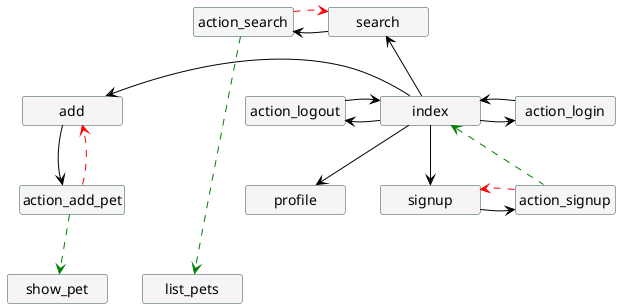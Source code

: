 @startuml
skinparam minClassWidth 100
skinparam classBackgroundColor WhiteSmoke
skinparam classBorderColor DarkSlateGrey
hide members
hide circles

class index
class signup
class search
class add
class list_pets
class show_pet
class profile
class action_login
class action_logout
class action_signup
class action_search
class action_add_pet

index -[#black]down-> signup
index -[#black]> action_login
index-[#black]down->profile
action_login -[#black]> index
signup-[#black]right>action_signup
action_signup..up[#green]>index
action_signup..[#red]>signup
index-[#black]left>action_logout
action_logout-[#black]>index
index--[#black]up>search
search-left[#black]>action_search
action_search.[#red]>search
action_search....[#green]>list_pets
index -left[#black]->add
add--[#black]down>action_add_pet
action_add_pet..[#green]>show_pet
action_add_pet..[#red]>add

@enduml